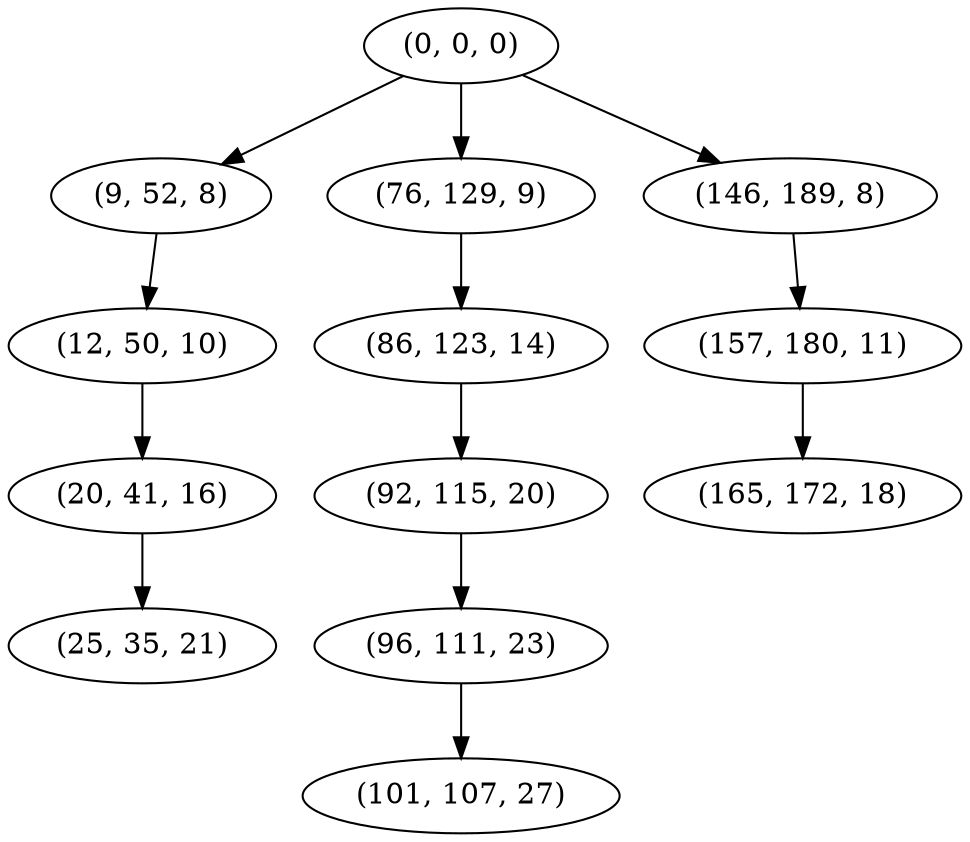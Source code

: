 digraph tree {
    "(0, 0, 0)";
    "(9, 52, 8)";
    "(12, 50, 10)";
    "(20, 41, 16)";
    "(25, 35, 21)";
    "(76, 129, 9)";
    "(86, 123, 14)";
    "(92, 115, 20)";
    "(96, 111, 23)";
    "(101, 107, 27)";
    "(146, 189, 8)";
    "(157, 180, 11)";
    "(165, 172, 18)";
    "(0, 0, 0)" -> "(9, 52, 8)";
    "(0, 0, 0)" -> "(76, 129, 9)";
    "(0, 0, 0)" -> "(146, 189, 8)";
    "(9, 52, 8)" -> "(12, 50, 10)";
    "(12, 50, 10)" -> "(20, 41, 16)";
    "(20, 41, 16)" -> "(25, 35, 21)";
    "(76, 129, 9)" -> "(86, 123, 14)";
    "(86, 123, 14)" -> "(92, 115, 20)";
    "(92, 115, 20)" -> "(96, 111, 23)";
    "(96, 111, 23)" -> "(101, 107, 27)";
    "(146, 189, 8)" -> "(157, 180, 11)";
    "(157, 180, 11)" -> "(165, 172, 18)";
}
